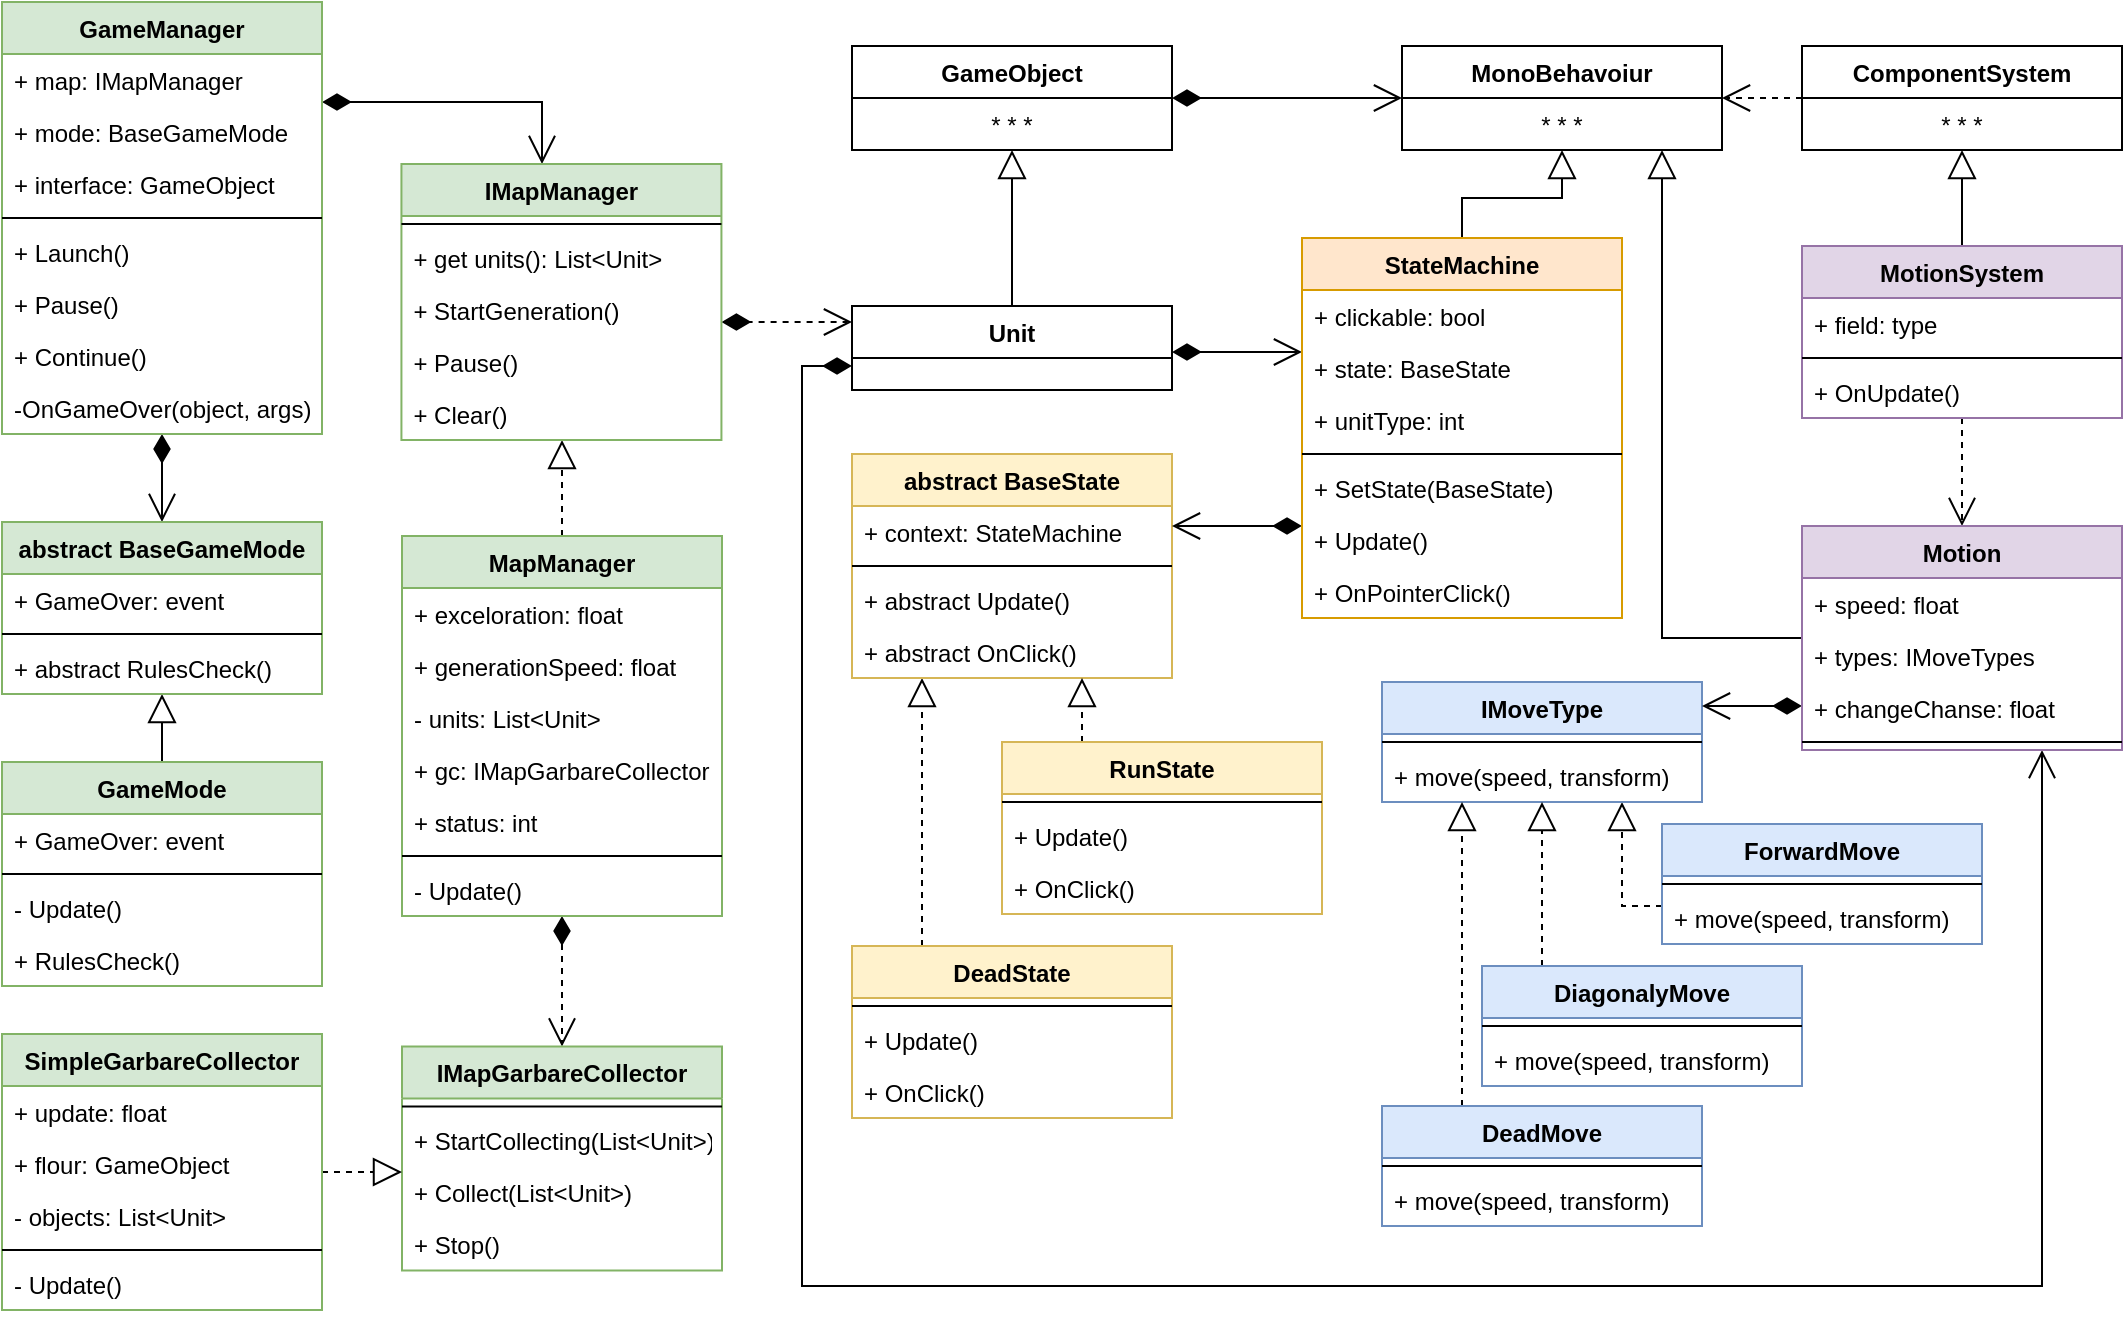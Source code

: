<mxfile version="12.1.0" type="device" pages="1"><diagram id="DolY9-DPotYnlKAfsDFJ" name="Page-1"><mxGraphModel dx="1261" dy="979" grid="1" gridSize="10" guides="1" tooltips="1" connect="1" arrows="1" fold="1" page="1" pageScale="1" pageWidth="1169" pageHeight="827" math="0" shadow="0"><root><mxCell id="0"/><mxCell id="1" parent="0"/><mxCell id="QeSIm-or-H53aIaz9rCC-70" style="edgeStyle=orthogonalEdgeStyle;rounded=0;orthogonalLoop=1;jettySize=auto;html=1;startArrow=diamondThin;startFill=1;endArrow=open;endFill=0;endSize=12;startSize=12;" parent="1" source="QeSIm-or-H53aIaz9rCC-1" target="QeSIm-or-H53aIaz9rCC-17" edge="1"><mxGeometry relative="1" as="geometry"/></mxCell><mxCell id="QeSIm-or-H53aIaz9rCC-1" value="GameObject" style="swimlane;fontStyle=1;align=center;verticalAlign=top;childLayout=stackLayout;horizontal=1;startSize=26;horizontalStack=0;resizeParent=1;resizeParentMax=0;resizeLast=0;collapsible=1;marginBottom=0;" parent="1" vertex="1"><mxGeometry x="465" y="62" width="160" height="52" as="geometry"/></mxCell><mxCell id="QeSIm-or-H53aIaz9rCC-110" value="* * *" style="text;strokeColor=none;fillColor=none;align=center;verticalAlign=top;spacingLeft=4;spacingRight=4;overflow=hidden;rotatable=0;points=[[0,0.5],[1,0.5]];portConstraint=eastwest;" parent="QeSIm-or-H53aIaz9rCC-1" vertex="1"><mxGeometry y="26" width="160" height="26" as="geometry"/></mxCell><mxCell id="3JpxLOFeNCbAGuuWnfAx-81" style="edgeStyle=orthogonalEdgeStyle;rounded=0;orthogonalLoop=1;jettySize=auto;html=1;startArrow=none;startFill=0;startSize=12;endArrow=block;endFill=0;endSize=12;" edge="1" parent="1" source="QeSIm-or-H53aIaz9rCC-5" target="3JpxLOFeNCbAGuuWnfAx-76"><mxGeometry relative="1" as="geometry"/></mxCell><mxCell id="QeSIm-or-H53aIaz9rCC-5" value="GameMode" style="swimlane;fontStyle=1;align=center;verticalAlign=top;childLayout=stackLayout;horizontal=1;startSize=26;horizontalStack=0;resizeParent=1;resizeParentMax=0;resizeLast=0;collapsible=1;marginBottom=0;fillColor=#d5e8d4;strokeColor=#82b366;" parent="1" vertex="1"><mxGeometry x="40" y="420" width="160" height="112" as="geometry"/></mxCell><mxCell id="QeSIm-or-H53aIaz9rCC-6" value="+ GameOver: event" style="text;strokeColor=none;fillColor=none;align=left;verticalAlign=top;spacingLeft=4;spacingRight=4;overflow=hidden;rotatable=0;points=[[0,0.5],[1,0.5]];portConstraint=eastwest;" parent="QeSIm-or-H53aIaz9rCC-5" vertex="1"><mxGeometry y="26" width="160" height="26" as="geometry"/></mxCell><mxCell id="QeSIm-or-H53aIaz9rCC-7" value="" style="line;strokeWidth=1;fillColor=none;align=left;verticalAlign=middle;spacingTop=-1;spacingLeft=3;spacingRight=3;rotatable=0;labelPosition=right;points=[];portConstraint=eastwest;" parent="QeSIm-or-H53aIaz9rCC-5" vertex="1"><mxGeometry y="52" width="160" height="8" as="geometry"/></mxCell><mxCell id="QeSIm-or-H53aIaz9rCC-8" value="- Update()" style="text;strokeColor=none;fillColor=none;align=left;verticalAlign=top;spacingLeft=4;spacingRight=4;overflow=hidden;rotatable=0;points=[[0,0.5],[1,0.5]];portConstraint=eastwest;" parent="QeSIm-or-H53aIaz9rCC-5" vertex="1"><mxGeometry y="60" width="160" height="26" as="geometry"/></mxCell><mxCell id="3JpxLOFeNCbAGuuWnfAx-73" value="+ RulesCheck()" style="text;strokeColor=none;fillColor=none;align=left;verticalAlign=top;spacingLeft=4;spacingRight=4;overflow=hidden;rotatable=0;points=[[0,0.5],[1,0.5]];portConstraint=eastwest;" vertex="1" parent="QeSIm-or-H53aIaz9rCC-5"><mxGeometry y="86" width="160" height="26" as="geometry"/></mxCell><mxCell id="_a5Tzld8yLMZtTdQgm7U-21" style="edgeStyle=orthogonalEdgeStyle;rounded=0;orthogonalLoop=1;jettySize=auto;html=1;dashed=1;startArrow=diamondThin;startFill=1;startSize=12;endArrow=open;endFill=0;endSize=12;" parent="1" source="3JpxLOFeNCbAGuuWnfAx-43" target="QeSIm-or-H53aIaz9rCC-25" edge="1"><mxGeometry relative="1" as="geometry"><Array as="points"><mxPoint x="410" y="200"/><mxPoint x="410" y="200"/></Array></mxGeometry></mxCell><mxCell id="3JpxLOFeNCbAGuuWnfAx-56" style="edgeStyle=orthogonalEdgeStyle;rounded=0;orthogonalLoop=1;jettySize=auto;html=1;dashed=1;startArrow=none;startFill=0;startSize=12;endArrow=block;endFill=0;endSize=12;" edge="1" parent="1" source="QeSIm-or-H53aIaz9rCC-9" target="3JpxLOFeNCbAGuuWnfAx-43"><mxGeometry relative="1" as="geometry"><Array as="points"><mxPoint x="310" y="190"/></Array></mxGeometry></mxCell><mxCell id="3JpxLOFeNCbAGuuWnfAx-93" style="edgeStyle=orthogonalEdgeStyle;rounded=0;orthogonalLoop=1;jettySize=auto;html=1;dashed=1;startArrow=diamondThin;startFill=1;startSize=12;endArrow=open;endFill=0;endSize=12;" edge="1" parent="1" source="QeSIm-or-H53aIaz9rCC-9" target="3JpxLOFeNCbAGuuWnfAx-57"><mxGeometry relative="1" as="geometry"><Array as="points"/></mxGeometry></mxCell><mxCell id="QeSIm-or-H53aIaz9rCC-9" value="MapManager" style="swimlane;fontStyle=1;align=center;verticalAlign=top;childLayout=stackLayout;horizontal=1;startSize=26;horizontalStack=0;resizeParent=1;resizeParentMax=0;resizeLast=0;collapsible=1;marginBottom=0;fillColor=#d5e8d4;strokeColor=#82b366;" parent="1" vertex="1"><mxGeometry x="240" y="307" width="160" height="190" as="geometry"/></mxCell><mxCell id="QeSIm-or-H53aIaz9rCC-10" value="+ exceloration: float" style="text;strokeColor=none;fillColor=none;align=left;verticalAlign=top;spacingLeft=4;spacingRight=4;overflow=hidden;rotatable=0;points=[[0,0.5],[1,0.5]];portConstraint=eastwest;" parent="QeSIm-or-H53aIaz9rCC-9" vertex="1"><mxGeometry y="26" width="160" height="26" as="geometry"/></mxCell><mxCell id="3JpxLOFeNCbAGuuWnfAx-36" value="+ generationSpeed: float" style="text;strokeColor=none;fillColor=none;align=left;verticalAlign=top;spacingLeft=4;spacingRight=4;overflow=hidden;rotatable=0;points=[[0,0.5],[1,0.5]];portConstraint=eastwest;" vertex="1" parent="QeSIm-or-H53aIaz9rCC-9"><mxGeometry y="52" width="160" height="26" as="geometry"/></mxCell><mxCell id="3JpxLOFeNCbAGuuWnfAx-35" value="- units: List&lt;Unit&gt;" style="text;strokeColor=none;fillColor=none;align=left;verticalAlign=top;spacingLeft=4;spacingRight=4;overflow=hidden;rotatable=0;points=[[0,0.5],[1,0.5]];portConstraint=eastwest;" vertex="1" parent="QeSIm-or-H53aIaz9rCC-9"><mxGeometry y="78" width="160" height="26" as="geometry"/></mxCell><mxCell id="3JpxLOFeNCbAGuuWnfAx-82" value="+ gc: IMapGarbareCollector" style="text;strokeColor=none;fillColor=none;align=left;verticalAlign=top;spacingLeft=4;spacingRight=4;overflow=hidden;rotatable=0;points=[[0,0.5],[1,0.5]];portConstraint=eastwest;fontStyle=0" vertex="1" parent="QeSIm-or-H53aIaz9rCC-9"><mxGeometry y="104" width="160" height="26" as="geometry"/></mxCell><mxCell id="3JpxLOFeNCbAGuuWnfAx-41" value="+ status: int" style="text;strokeColor=none;fillColor=none;align=left;verticalAlign=top;spacingLeft=4;spacingRight=4;overflow=hidden;rotatable=0;points=[[0,0.5],[1,0.5]];portConstraint=eastwest;" vertex="1" parent="QeSIm-or-H53aIaz9rCC-9"><mxGeometry y="130" width="160" height="26" as="geometry"/></mxCell><mxCell id="QeSIm-or-H53aIaz9rCC-11" value="" style="line;strokeWidth=1;fillColor=none;align=left;verticalAlign=middle;spacingTop=-1;spacingLeft=3;spacingRight=3;rotatable=0;labelPosition=right;points=[];portConstraint=eastwest;" parent="QeSIm-or-H53aIaz9rCC-9" vertex="1"><mxGeometry y="156" width="160" height="8" as="geometry"/></mxCell><mxCell id="QeSIm-or-H53aIaz9rCC-12" value="- Update()" style="text;strokeColor=none;fillColor=none;align=left;verticalAlign=top;spacingLeft=4;spacingRight=4;overflow=hidden;rotatable=0;points=[[0,0.5],[1,0.5]];portConstraint=eastwest;" parent="QeSIm-or-H53aIaz9rCC-9" vertex="1"><mxGeometry y="164" width="160" height="26" as="geometry"/></mxCell><mxCell id="QeSIm-or-H53aIaz9rCC-107" style="edgeStyle=orthogonalEdgeStyle;rounded=0;orthogonalLoop=1;jettySize=auto;html=1;startArrow=diamondThin;startFill=1;startSize=12;endArrow=open;endFill=0;endSize=12;" parent="1" source="QeSIm-or-H53aIaz9rCC-13" target="3JpxLOFeNCbAGuuWnfAx-43" edge="1"><mxGeometry relative="1" as="geometry"><Array as="points"><mxPoint x="310" y="90"/></Array></mxGeometry></mxCell><mxCell id="QeSIm-or-H53aIaz9rCC-108" style="edgeStyle=orthogonalEdgeStyle;rounded=0;orthogonalLoop=1;jettySize=auto;html=1;startArrow=diamondThin;startFill=1;startSize=12;endArrow=open;endFill=0;endSize=12;" parent="1" source="QeSIm-or-H53aIaz9rCC-13" target="3JpxLOFeNCbAGuuWnfAx-76" edge="1"><mxGeometry relative="1" as="geometry"><Array as="points"><mxPoint x="80" y="170"/><mxPoint x="80" y="170"/></Array><mxPoint x="-330" y="80" as="sourcePoint"/></mxGeometry></mxCell><mxCell id="QeSIm-or-H53aIaz9rCC-13" value="GameManager" style="swimlane;fontStyle=1;align=center;verticalAlign=top;childLayout=stackLayout;horizontal=1;startSize=26;horizontalStack=0;resizeParent=1;resizeParentMax=0;resizeLast=0;collapsible=1;marginBottom=0;fillColor=#d5e8d4;strokeColor=#82b366;" parent="1" vertex="1"><mxGeometry x="40" y="40" width="160" height="216" as="geometry"/></mxCell><mxCell id="QeSIm-or-H53aIaz9rCC-14" value="+ map: IMapManager" style="text;strokeColor=none;fillColor=none;align=left;verticalAlign=top;spacingLeft=4;spacingRight=4;overflow=hidden;rotatable=0;points=[[0,0.5],[1,0.5]];portConstraint=eastwest;" parent="QeSIm-or-H53aIaz9rCC-13" vertex="1"><mxGeometry y="26" width="160" height="26" as="geometry"/></mxCell><mxCell id="3JpxLOFeNCbAGuuWnfAx-94" value="+ mode: BaseGameMode" style="text;strokeColor=none;fillColor=none;align=left;verticalAlign=top;spacingLeft=4;spacingRight=4;overflow=hidden;rotatable=0;points=[[0,0.5],[1,0.5]];portConstraint=eastwest;fontStyle=0" vertex="1" parent="QeSIm-or-H53aIaz9rCC-13"><mxGeometry y="52" width="160" height="26" as="geometry"/></mxCell><mxCell id="3JpxLOFeNCbAGuuWnfAx-114" value="+ interface: GameObject" style="text;strokeColor=none;fillColor=none;align=left;verticalAlign=top;spacingLeft=4;spacingRight=4;overflow=hidden;rotatable=0;points=[[0,0.5],[1,0.5]];portConstraint=eastwest;fontStyle=0" vertex="1" parent="QeSIm-or-H53aIaz9rCC-13"><mxGeometry y="78" width="160" height="26" as="geometry"/></mxCell><mxCell id="QeSIm-or-H53aIaz9rCC-15" value="" style="line;strokeWidth=1;fillColor=none;align=left;verticalAlign=middle;spacingTop=-1;spacingLeft=3;spacingRight=3;rotatable=0;labelPosition=right;points=[];portConstraint=eastwest;" parent="QeSIm-or-H53aIaz9rCC-13" vertex="1"><mxGeometry y="104" width="160" height="8" as="geometry"/></mxCell><mxCell id="QeSIm-or-H53aIaz9rCC-16" value="+ Launch()" style="text;strokeColor=none;fillColor=none;align=left;verticalAlign=top;spacingLeft=4;spacingRight=4;overflow=hidden;rotatable=0;points=[[0,0.5],[1,0.5]];portConstraint=eastwest;" parent="QeSIm-or-H53aIaz9rCC-13" vertex="1"><mxGeometry y="112" width="160" height="26" as="geometry"/></mxCell><mxCell id="3JpxLOFeNCbAGuuWnfAx-98" value="+ Pause()" style="text;strokeColor=none;fillColor=none;align=left;verticalAlign=top;spacingLeft=4;spacingRight=4;overflow=hidden;rotatable=0;points=[[0,0.5],[1,0.5]];portConstraint=eastwest;" vertex="1" parent="QeSIm-or-H53aIaz9rCC-13"><mxGeometry y="138" width="160" height="26" as="geometry"/></mxCell><mxCell id="3JpxLOFeNCbAGuuWnfAx-115" value="+ Continue()" style="text;strokeColor=none;fillColor=none;align=left;verticalAlign=top;spacingLeft=4;spacingRight=4;overflow=hidden;rotatable=0;points=[[0,0.5],[1,0.5]];portConstraint=eastwest;" vertex="1" parent="QeSIm-or-H53aIaz9rCC-13"><mxGeometry y="164" width="160" height="26" as="geometry"/></mxCell><mxCell id="3JpxLOFeNCbAGuuWnfAx-99" value="-OnGameOver(object, args)" style="text;strokeColor=none;fillColor=none;align=left;verticalAlign=top;spacingLeft=4;spacingRight=4;overflow=hidden;rotatable=0;points=[[0,0.5],[1,0.5]];portConstraint=eastwest;" vertex="1" parent="QeSIm-or-H53aIaz9rCC-13"><mxGeometry y="190" width="160" height="26" as="geometry"/></mxCell><mxCell id="QeSIm-or-H53aIaz9rCC-17" value="MonoBehavoiur" style="swimlane;fontStyle=1;align=center;verticalAlign=top;childLayout=stackLayout;horizontal=1;startSize=26;horizontalStack=0;resizeParent=1;resizeParentMax=0;resizeLast=0;collapsible=1;marginBottom=0;" parent="1" vertex="1"><mxGeometry x="740" y="62" width="160" height="52" as="geometry"/></mxCell><mxCell id="QeSIm-or-H53aIaz9rCC-111" value="* * *" style="text;strokeColor=none;fillColor=none;align=center;verticalAlign=top;spacingLeft=4;spacingRight=4;overflow=hidden;rotatable=0;points=[[0,0.5],[1,0.5]];portConstraint=eastwest;" parent="QeSIm-or-H53aIaz9rCC-17" vertex="1"><mxGeometry y="26" width="160" height="26" as="geometry"/></mxCell><mxCell id="QeSIm-or-H53aIaz9rCC-102" style="edgeStyle=orthogonalEdgeStyle;rounded=0;orthogonalLoop=1;jettySize=auto;html=1;startArrow=none;startFill=0;startSize=12;endArrow=open;endFill=0;endSize=12;dashed=1;" parent="1" source="QeSIm-or-H53aIaz9rCC-22" target="QeSIm-or-H53aIaz9rCC-17" edge="1"><mxGeometry relative="1" as="geometry"><Array as="points"><mxPoint x="920" y="88"/><mxPoint x="920" y="88"/></Array></mxGeometry></mxCell><mxCell id="QeSIm-or-H53aIaz9rCC-22" value="ComponentSystem" style="swimlane;fontStyle=1;align=center;verticalAlign=top;childLayout=stackLayout;horizontal=1;startSize=26;horizontalStack=0;resizeParent=1;resizeParentMax=0;resizeLast=0;collapsible=1;marginBottom=0;" parent="1" vertex="1"><mxGeometry x="940" y="62" width="160" height="52" as="geometry"/></mxCell><mxCell id="QeSIm-or-H53aIaz9rCC-112" value="* * *" style="text;strokeColor=none;fillColor=none;align=center;verticalAlign=top;spacingLeft=4;spacingRight=4;overflow=hidden;rotatable=0;points=[[0,0.5],[1,0.5]];portConstraint=eastwest;" parent="QeSIm-or-H53aIaz9rCC-22" vertex="1"><mxGeometry y="26" width="160" height="26" as="geometry"/></mxCell><mxCell id="QeSIm-or-H53aIaz9rCC-76" style="edgeStyle=orthogonalEdgeStyle;rounded=0;orthogonalLoop=1;jettySize=auto;html=1;startArrow=none;startFill=0;startSize=12;endArrow=open;endFill=0;endSize=12;dashed=1;" parent="1" source="QeSIm-or-H53aIaz9rCC-50" target="QeSIm-or-H53aIaz9rCC-38" edge="1"><mxGeometry relative="1" as="geometry"><Array as="points"><mxPoint x="1085" y="332"/><mxPoint x="1085" y="332"/></Array></mxGeometry></mxCell><mxCell id="QeSIm-or-H53aIaz9rCC-99" style="edgeStyle=orthogonalEdgeStyle;rounded=0;orthogonalLoop=1;jettySize=auto;html=1;startArrow=none;startFill=0;startSize=12;endArrow=block;endFill=0;endSize=12;" parent="1" source="QeSIm-or-H53aIaz9rCC-25" target="QeSIm-or-H53aIaz9rCC-1" edge="1"><mxGeometry relative="1" as="geometry"><mxPoint x="545" y="157" as="sourcePoint"/></mxGeometry></mxCell><mxCell id="QeSIm-or-H53aIaz9rCC-100" style="edgeStyle=orthogonalEdgeStyle;rounded=0;orthogonalLoop=1;jettySize=auto;html=1;startArrow=none;startFill=0;startSize=12;endArrow=block;endFill=0;endSize=12;" parent="1" source="QeSIm-or-H53aIaz9rCC-42" target="QeSIm-or-H53aIaz9rCC-17" edge="1"><mxGeometry relative="1" as="geometry"><mxPoint x="820" y="156" as="sourcePoint"/></mxGeometry></mxCell><mxCell id="QeSIm-or-H53aIaz9rCC-101" style="edgeStyle=orthogonalEdgeStyle;rounded=0;orthogonalLoop=1;jettySize=auto;html=1;startArrow=none;startFill=0;startSize=12;endArrow=block;endFill=0;endSize=12;" parent="1" source="QeSIm-or-H53aIaz9rCC-50" target="QeSIm-or-H53aIaz9rCC-22" edge="1"><mxGeometry relative="1" as="geometry"><mxPoint x="1085" y="156" as="sourcePoint"/></mxGeometry></mxCell><mxCell id="QeSIm-or-H53aIaz9rCC-105" style="edgeStyle=orthogonalEdgeStyle;rounded=0;orthogonalLoop=1;jettySize=auto;html=1;startArrow=diamondThin;startFill=1;startSize=12;endArrow=open;endFill=0;endSize=12;" parent="1" source="QeSIm-or-H53aIaz9rCC-25" target="QeSIm-or-H53aIaz9rCC-42" edge="1"><mxGeometry relative="1" as="geometry"><Array as="points"><mxPoint x="650" y="215"/><mxPoint x="650" y="215"/></Array></mxGeometry></mxCell><mxCell id="QeSIm-or-H53aIaz9rCC-106" style="edgeStyle=orthogonalEdgeStyle;rounded=0;orthogonalLoop=1;jettySize=auto;html=1;startArrow=diamondThin;startFill=1;startSize=12;endArrow=open;endFill=0;endSize=12;" parent="1" source="QeSIm-or-H53aIaz9rCC-25" target="QeSIm-or-H53aIaz9rCC-38" edge="1"><mxGeometry relative="1" as="geometry"><Array as="points"><mxPoint x="440" y="222"/><mxPoint x="440" y="682"/><mxPoint x="1060" y="682"/></Array></mxGeometry></mxCell><mxCell id="_a5Tzld8yLMZtTdQgm7U-15" style="edgeStyle=orthogonalEdgeStyle;rounded=0;orthogonalLoop=1;jettySize=auto;html=1;endArrow=block;endFill=0;dashed=1;endSize=12;startSize=12;" parent="1" source="_a5Tzld8yLMZtTdQgm7U-3" target="_a5Tzld8yLMZtTdQgm7U-7" edge="1"><mxGeometry relative="1" as="geometry"><mxPoint x="620" y="582" as="targetPoint"/><Array as="points"><mxPoint x="850" y="492"/></Array></mxGeometry></mxCell><mxCell id="_a5Tzld8yLMZtTdQgm7U-3" value="ForwardMove" style="swimlane;fontStyle=1;align=center;verticalAlign=top;childLayout=stackLayout;horizontal=1;startSize=26;horizontalStack=0;resizeParent=1;resizeParentMax=0;resizeLast=0;collapsible=1;marginBottom=0;fillColor=#dae8fc;strokeColor=#6c8ebf;" parent="1" vertex="1"><mxGeometry x="870" y="451" width="160" height="60" as="geometry"/></mxCell><mxCell id="_a5Tzld8yLMZtTdQgm7U-4" value="" style="line;strokeWidth=1;fillColor=none;align=left;verticalAlign=middle;spacingTop=-1;spacingLeft=3;spacingRight=3;rotatable=0;labelPosition=right;points=[];portConstraint=eastwest;" parent="_a5Tzld8yLMZtTdQgm7U-3" vertex="1"><mxGeometry y="26" width="160" height="8" as="geometry"/></mxCell><mxCell id="_a5Tzld8yLMZtTdQgm7U-5" value="+ move(speed, transform)" style="text;strokeColor=none;fillColor=none;align=left;verticalAlign=top;spacingLeft=4;spacingRight=4;overflow=hidden;rotatable=0;points=[[0,0.5],[1,0.5]];portConstraint=eastwest;" parent="_a5Tzld8yLMZtTdQgm7U-3" vertex="1"><mxGeometry y="34" width="160" height="26" as="geometry"/></mxCell><mxCell id="_a5Tzld8yLMZtTdQgm7U-7" value="IMoveType" style="swimlane;fontStyle=1;align=center;verticalAlign=top;childLayout=stackLayout;horizontal=1;startSize=26;horizontalStack=0;resizeParent=1;resizeParentMax=0;resizeLast=0;collapsible=1;marginBottom=0;fillColor=#dae8fc;strokeColor=#6c8ebf;" parent="1" vertex="1"><mxGeometry x="730" y="380" width="160" height="60" as="geometry"/></mxCell><mxCell id="_a5Tzld8yLMZtTdQgm7U-8" value="" style="line;strokeWidth=1;fillColor=none;align=left;verticalAlign=middle;spacingTop=-1;spacingLeft=3;spacingRight=3;rotatable=0;labelPosition=right;points=[];portConstraint=eastwest;" parent="_a5Tzld8yLMZtTdQgm7U-7" vertex="1"><mxGeometry y="26" width="160" height="8" as="geometry"/></mxCell><mxCell id="_a5Tzld8yLMZtTdQgm7U-10" value="+ move(speed, transform)" style="text;strokeColor=none;fillColor=none;align=left;verticalAlign=top;spacingLeft=4;spacingRight=4;overflow=hidden;rotatable=0;points=[[0,0.5],[1,0.5]];portConstraint=eastwest;" parent="_a5Tzld8yLMZtTdQgm7U-7" vertex="1"><mxGeometry y="34" width="160" height="26" as="geometry"/></mxCell><mxCell id="_a5Tzld8yLMZtTdQgm7U-16" style="edgeStyle=orthogonalEdgeStyle;rounded=0;orthogonalLoop=1;jettySize=auto;html=1;endArrow=block;endFill=0;dashed=1;endSize=12;startSize=12;" parent="1" source="_a5Tzld8yLMZtTdQgm7U-11" target="_a5Tzld8yLMZtTdQgm7U-7" edge="1"><mxGeometry relative="1" as="geometry"><mxPoint x="990" y="592" as="targetPoint"/><Array as="points"><mxPoint x="810" y="512"/><mxPoint x="810" y="512"/></Array></mxGeometry></mxCell><mxCell id="_a5Tzld8yLMZtTdQgm7U-11" value="DiagonalyMove" style="swimlane;fontStyle=1;align=center;verticalAlign=top;childLayout=stackLayout;horizontal=1;startSize=26;horizontalStack=0;resizeParent=1;resizeParentMax=0;resizeLast=0;collapsible=1;marginBottom=0;fillColor=#dae8fc;strokeColor=#6c8ebf;" parent="1" vertex="1"><mxGeometry x="780" y="522" width="160" height="60" as="geometry"/></mxCell><mxCell id="_a5Tzld8yLMZtTdQgm7U-12" value="" style="line;strokeWidth=1;fillColor=none;align=left;verticalAlign=middle;spacingTop=-1;spacingLeft=3;spacingRight=3;rotatable=0;labelPosition=right;points=[];portConstraint=eastwest;" parent="_a5Tzld8yLMZtTdQgm7U-11" vertex="1"><mxGeometry y="26" width="160" height="8" as="geometry"/></mxCell><mxCell id="_a5Tzld8yLMZtTdQgm7U-14" value="+ move(speed, transform)" style="text;strokeColor=none;fillColor=none;align=left;verticalAlign=top;spacingLeft=4;spacingRight=4;overflow=hidden;rotatable=0;points=[[0,0.5],[1,0.5]];portConstraint=eastwest;" parent="_a5Tzld8yLMZtTdQgm7U-11" vertex="1"><mxGeometry y="34" width="160" height="26" as="geometry"/></mxCell><mxCell id="_a5Tzld8yLMZtTdQgm7U-17" style="edgeStyle=orthogonalEdgeStyle;rounded=0;orthogonalLoop=1;jettySize=auto;html=1;startSize=12;endArrow=open;endFill=0;endSize=12;startArrow=diamondThin;startFill=1;" parent="1" source="QeSIm-or-H53aIaz9rCC-38" target="_a5Tzld8yLMZtTdQgm7U-7" edge="1"><mxGeometry relative="1" as="geometry"><Array as="points"><mxPoint x="930" y="392"/><mxPoint x="930" y="392"/></Array></mxGeometry></mxCell><mxCell id="3JpxLOFeNCbAGuuWnfAx-10" style="edgeStyle=orthogonalEdgeStyle;rounded=0;orthogonalLoop=1;jettySize=auto;html=1;endArrow=block;endFill=0;endSize=12;startSize=12;dashed=1;" edge="1" parent="1" source="3JpxLOFeNCbAGuuWnfAx-1" target="3JpxLOFeNCbAGuuWnfAx-4"><mxGeometry relative="1" as="geometry"><Array as="points"><mxPoint x="500" y="402"/><mxPoint x="500" y="402"/></Array></mxGeometry></mxCell><mxCell id="3JpxLOFeNCbAGuuWnfAx-1" value="DeadState" style="swimlane;fontStyle=1;align=center;verticalAlign=top;childLayout=stackLayout;horizontal=1;startSize=26;horizontalStack=0;resizeParent=1;resizeParentMax=0;resizeLast=0;collapsible=1;marginBottom=0;fillColor=#fff2cc;strokeColor=#d6b656;" vertex="1" parent="1"><mxGeometry x="465" y="512" width="160" height="86" as="geometry"/></mxCell><mxCell id="3JpxLOFeNCbAGuuWnfAx-2" value="" style="line;strokeWidth=1;fillColor=none;align=left;verticalAlign=middle;spacingTop=-1;spacingLeft=3;spacingRight=3;rotatable=0;labelPosition=right;points=[];portConstraint=eastwest;" vertex="1" parent="3JpxLOFeNCbAGuuWnfAx-1"><mxGeometry y="26" width="160" height="8" as="geometry"/></mxCell><mxCell id="3JpxLOFeNCbAGuuWnfAx-33" value="+ Update()" style="text;strokeColor=none;fillColor=none;align=left;verticalAlign=top;spacingLeft=4;spacingRight=4;overflow=hidden;rotatable=0;points=[[0,0.5],[1,0.5]];portConstraint=eastwest;" vertex="1" parent="3JpxLOFeNCbAGuuWnfAx-1"><mxGeometry y="34" width="160" height="26" as="geometry"/></mxCell><mxCell id="3JpxLOFeNCbAGuuWnfAx-34" value="+ OnClick()" style="text;strokeColor=none;fillColor=none;align=left;verticalAlign=top;spacingLeft=4;spacingRight=4;overflow=hidden;rotatable=0;points=[[0,0.5],[1,0.5]];portConstraint=eastwest;" vertex="1" parent="3JpxLOFeNCbAGuuWnfAx-1"><mxGeometry y="60" width="160" height="26" as="geometry"/></mxCell><mxCell id="3JpxLOFeNCbAGuuWnfAx-4" value="abstract BaseState" style="swimlane;fontStyle=1;align=center;verticalAlign=top;childLayout=stackLayout;horizontal=1;startSize=26;horizontalStack=0;resizeParent=1;resizeParentMax=0;resizeLast=0;collapsible=1;marginBottom=0;fillColor=#fff2cc;strokeColor=#d6b656;" vertex="1" parent="1"><mxGeometry x="465" y="266" width="160" height="112" as="geometry"/></mxCell><mxCell id="3JpxLOFeNCbAGuuWnfAx-15" value="+ context: StateMachine" style="text;strokeColor=none;fillColor=none;align=left;verticalAlign=top;spacingLeft=4;spacingRight=4;overflow=hidden;rotatable=0;points=[[0,0.5],[1,0.5]];portConstraint=eastwest;" vertex="1" parent="3JpxLOFeNCbAGuuWnfAx-4"><mxGeometry y="26" width="160" height="26" as="geometry"/></mxCell><mxCell id="3JpxLOFeNCbAGuuWnfAx-5" value="" style="line;strokeWidth=1;fillColor=none;align=left;verticalAlign=middle;spacingTop=-1;spacingLeft=3;spacingRight=3;rotatable=0;labelPosition=right;points=[];portConstraint=eastwest;" vertex="1" parent="3JpxLOFeNCbAGuuWnfAx-4"><mxGeometry y="52" width="160" height="8" as="geometry"/></mxCell><mxCell id="3JpxLOFeNCbAGuuWnfAx-13" value="+ abstract Update()" style="text;strokeColor=none;fillColor=none;align=left;verticalAlign=top;spacingLeft=4;spacingRight=4;overflow=hidden;rotatable=0;points=[[0,0.5],[1,0.5]];portConstraint=eastwest;" vertex="1" parent="3JpxLOFeNCbAGuuWnfAx-4"><mxGeometry y="60" width="160" height="26" as="geometry"/></mxCell><mxCell id="3JpxLOFeNCbAGuuWnfAx-6" value="+ abstract OnClick()" style="text;strokeColor=none;fillColor=none;align=left;verticalAlign=top;spacingLeft=4;spacingRight=4;overflow=hidden;rotatable=0;points=[[0,0.5],[1,0.5]];portConstraint=eastwest;" vertex="1" parent="3JpxLOFeNCbAGuuWnfAx-4"><mxGeometry y="86" width="160" height="26" as="geometry"/></mxCell><mxCell id="3JpxLOFeNCbAGuuWnfAx-11" style="edgeStyle=orthogonalEdgeStyle;rounded=0;orthogonalLoop=1;jettySize=auto;html=1;dashed=1;startSize=12;endArrow=block;endFill=0;endSize=12;" edge="1" parent="1" source="3JpxLOFeNCbAGuuWnfAx-7" target="3JpxLOFeNCbAGuuWnfAx-4"><mxGeometry relative="1" as="geometry"><Array as="points"><mxPoint x="580" y="402"/><mxPoint x="580" y="402"/></Array></mxGeometry></mxCell><mxCell id="3JpxLOFeNCbAGuuWnfAx-7" value="RunState" style="swimlane;fontStyle=1;align=center;verticalAlign=top;childLayout=stackLayout;horizontal=1;startSize=26;horizontalStack=0;resizeParent=1;resizeParentMax=0;resizeLast=0;collapsible=1;marginBottom=0;fillColor=#fff2cc;strokeColor=#d6b656;" vertex="1" parent="1"><mxGeometry x="540" y="410" width="160" height="86" as="geometry"/></mxCell><mxCell id="3JpxLOFeNCbAGuuWnfAx-8" value="" style="line;strokeWidth=1;fillColor=none;align=left;verticalAlign=middle;spacingTop=-1;spacingLeft=3;spacingRight=3;rotatable=0;labelPosition=right;points=[];portConstraint=eastwest;" vertex="1" parent="3JpxLOFeNCbAGuuWnfAx-7"><mxGeometry y="26" width="160" height="8" as="geometry"/></mxCell><mxCell id="3JpxLOFeNCbAGuuWnfAx-31" value="+ Update()" style="text;strokeColor=none;fillColor=none;align=left;verticalAlign=top;spacingLeft=4;spacingRight=4;overflow=hidden;rotatable=0;points=[[0,0.5],[1,0.5]];portConstraint=eastwest;" vertex="1" parent="3JpxLOFeNCbAGuuWnfAx-7"><mxGeometry y="34" width="160" height="26" as="geometry"/></mxCell><mxCell id="3JpxLOFeNCbAGuuWnfAx-32" value="+ OnClick()" style="text;strokeColor=none;fillColor=none;align=left;verticalAlign=top;spacingLeft=4;spacingRight=4;overflow=hidden;rotatable=0;points=[[0,0.5],[1,0.5]];portConstraint=eastwest;" vertex="1" parent="3JpxLOFeNCbAGuuWnfAx-7"><mxGeometry y="60" width="160" height="26" as="geometry"/></mxCell><mxCell id="3JpxLOFeNCbAGuuWnfAx-12" style="edgeStyle=orthogonalEdgeStyle;rounded=0;orthogonalLoop=1;jettySize=auto;html=1;startSize=12;endArrow=open;endFill=0;endSize=12;startArrow=diamondThin;startFill=1;" edge="1" parent="1" source="QeSIm-or-H53aIaz9rCC-42" target="3JpxLOFeNCbAGuuWnfAx-4"><mxGeometry relative="1" as="geometry"><Array as="points"><mxPoint x="630" y="302"/><mxPoint x="630" y="302"/></Array></mxGeometry></mxCell><mxCell id="QeSIm-or-H53aIaz9rCC-50" value="MotionSystem" style="swimlane;fontStyle=1;align=center;verticalAlign=top;childLayout=stackLayout;horizontal=1;startSize=26;horizontalStack=0;resizeParent=1;resizeParentMax=0;resizeLast=0;collapsible=1;marginBottom=0;fillColor=#e1d5e7;strokeColor=#9673a6;" parent="1" vertex="1"><mxGeometry x="940" y="162" width="160" height="86" as="geometry"/></mxCell><mxCell id="QeSIm-or-H53aIaz9rCC-51" value="+ field: type" style="text;strokeColor=none;fillColor=none;align=left;verticalAlign=top;spacingLeft=4;spacingRight=4;overflow=hidden;rotatable=0;points=[[0,0.5],[1,0.5]];portConstraint=eastwest;" parent="QeSIm-or-H53aIaz9rCC-50" vertex="1"><mxGeometry y="26" width="160" height="26" as="geometry"/></mxCell><mxCell id="QeSIm-or-H53aIaz9rCC-52" value="" style="line;strokeWidth=1;fillColor=none;align=left;verticalAlign=middle;spacingTop=-1;spacingLeft=3;spacingRight=3;rotatable=0;labelPosition=right;points=[];portConstraint=eastwest;" parent="QeSIm-or-H53aIaz9rCC-50" vertex="1"><mxGeometry y="52" width="160" height="8" as="geometry"/></mxCell><mxCell id="QeSIm-or-H53aIaz9rCC-53" value="+ OnUpdate()" style="text;strokeColor=none;fillColor=none;align=left;verticalAlign=top;spacingLeft=4;spacingRight=4;overflow=hidden;rotatable=0;points=[[0,0.5],[1,0.5]];portConstraint=eastwest;" parent="QeSIm-or-H53aIaz9rCC-50" vertex="1"><mxGeometry y="60" width="160" height="26" as="geometry"/></mxCell><mxCell id="QeSIm-or-H53aIaz9rCC-25" value="Unit" style="swimlane;fontStyle=1;align=center;verticalAlign=top;childLayout=stackLayout;horizontal=1;startSize=26;horizontalStack=0;resizeParent=1;resizeParentMax=0;resizeLast=0;collapsible=1;marginBottom=0;" parent="1" vertex="1"><mxGeometry x="465" y="192" width="160" height="42" as="geometry"/></mxCell><mxCell id="QeSIm-or-H53aIaz9rCC-42" value="StateMachine" style="swimlane;fontStyle=1;align=center;verticalAlign=top;childLayout=stackLayout;horizontal=1;startSize=26;horizontalStack=0;resizeParent=1;resizeParentMax=0;resizeLast=0;collapsible=1;marginBottom=0;fillColor=#ffe6cc;strokeColor=#d79b00;" parent="1" vertex="1"><mxGeometry x="690" y="158" width="160" height="190" as="geometry"/></mxCell><mxCell id="3JpxLOFeNCbAGuuWnfAx-19" value="+ clickable: bool" style="text;strokeColor=none;fillColor=none;align=left;verticalAlign=top;spacingLeft=4;spacingRight=4;overflow=hidden;rotatable=0;points=[[0,0.5],[1,0.5]];portConstraint=eastwest;" vertex="1" parent="QeSIm-or-H53aIaz9rCC-42"><mxGeometry y="26" width="160" height="26" as="geometry"/></mxCell><mxCell id="QeSIm-or-H53aIaz9rCC-43" value="+ state: BaseState" style="text;strokeColor=none;fillColor=none;align=left;verticalAlign=top;spacingLeft=4;spacingRight=4;overflow=hidden;rotatable=0;points=[[0,0.5],[1,0.5]];portConstraint=eastwest;" parent="QeSIm-or-H53aIaz9rCC-42" vertex="1"><mxGeometry y="52" width="160" height="26" as="geometry"/></mxCell><mxCell id="3JpxLOFeNCbAGuuWnfAx-18" value="+ unitType: int" style="text;strokeColor=none;fillColor=none;align=left;verticalAlign=top;spacingLeft=4;spacingRight=4;overflow=hidden;rotatable=0;points=[[0,0.5],[1,0.5]];portConstraint=eastwest;" vertex="1" parent="QeSIm-or-H53aIaz9rCC-42"><mxGeometry y="78" width="160" height="26" as="geometry"/></mxCell><mxCell id="QeSIm-or-H53aIaz9rCC-44" value="" style="line;strokeWidth=1;fillColor=none;align=left;verticalAlign=middle;spacingTop=-1;spacingLeft=3;spacingRight=3;rotatable=0;labelPosition=right;points=[];portConstraint=eastwest;" parent="QeSIm-or-H53aIaz9rCC-42" vertex="1"><mxGeometry y="104" width="160" height="8" as="geometry"/></mxCell><mxCell id="3JpxLOFeNCbAGuuWnfAx-113" value="+ SetState(BaseState)" style="text;strokeColor=none;fillColor=none;align=left;verticalAlign=top;spacingLeft=4;spacingRight=4;overflow=hidden;rotatable=0;points=[[0,0.5],[1,0.5]];portConstraint=eastwest;" vertex="1" parent="QeSIm-or-H53aIaz9rCC-42"><mxGeometry y="112" width="160" height="26" as="geometry"/></mxCell><mxCell id="3JpxLOFeNCbAGuuWnfAx-16" value="+ Update()" style="text;strokeColor=none;fillColor=none;align=left;verticalAlign=top;spacingLeft=4;spacingRight=4;overflow=hidden;rotatable=0;points=[[0,0.5],[1,0.5]];portConstraint=eastwest;" vertex="1" parent="QeSIm-or-H53aIaz9rCC-42"><mxGeometry y="138" width="160" height="26" as="geometry"/></mxCell><mxCell id="3JpxLOFeNCbAGuuWnfAx-17" value="+ OnPointerClick()" style="text;strokeColor=none;fillColor=none;align=left;verticalAlign=top;spacingLeft=4;spacingRight=4;overflow=hidden;rotatable=0;points=[[0,0.5],[1,0.5]];portConstraint=eastwest;" vertex="1" parent="QeSIm-or-H53aIaz9rCC-42"><mxGeometry y="164" width="160" height="26" as="geometry"/></mxCell><mxCell id="3JpxLOFeNCbAGuuWnfAx-20" style="edgeStyle=orthogonalEdgeStyle;rounded=0;orthogonalLoop=1;jettySize=auto;html=1;startArrow=none;startFill=0;startSize=12;endArrow=block;endFill=0;endSize=12;" edge="1" parent="1" source="QeSIm-or-H53aIaz9rCC-38" target="QeSIm-or-H53aIaz9rCC-17"><mxGeometry relative="1" as="geometry"><Array as="points"><mxPoint x="870" y="358"/></Array></mxGeometry></mxCell><mxCell id="QeSIm-or-H53aIaz9rCC-38" value="Motion" style="swimlane;fontStyle=1;align=center;verticalAlign=top;childLayout=stackLayout;horizontal=1;startSize=26;horizontalStack=0;resizeParent=1;resizeParentMax=0;resizeLast=0;collapsible=1;marginBottom=0;fillColor=#e1d5e7;strokeColor=#9673a6;" parent="1" vertex="1"><mxGeometry x="940" y="302" width="160" height="112" as="geometry"/></mxCell><mxCell id="_a5Tzld8yLMZtTdQgm7U-1" value="+ speed: float" style="text;strokeColor=none;fillColor=none;align=left;verticalAlign=top;spacingLeft=4;spacingRight=4;overflow=hidden;rotatable=0;points=[[0,0.5],[1,0.5]];portConstraint=eastwest;" parent="QeSIm-or-H53aIaz9rCC-38" vertex="1"><mxGeometry y="26" width="160" height="26" as="geometry"/></mxCell><mxCell id="3JpxLOFeNCbAGuuWnfAx-25" value="+ types: IMoveTypes" style="text;strokeColor=none;fillColor=none;align=left;verticalAlign=top;spacingLeft=4;spacingRight=4;overflow=hidden;rotatable=0;points=[[0,0.5],[1,0.5]];portConstraint=eastwest;" vertex="1" parent="QeSIm-or-H53aIaz9rCC-38"><mxGeometry y="52" width="160" height="26" as="geometry"/></mxCell><mxCell id="QeSIm-or-H53aIaz9rCC-39" value="+ changeChanse: float" style="text;strokeColor=none;fillColor=none;align=left;verticalAlign=top;spacingLeft=4;spacingRight=4;overflow=hidden;rotatable=0;points=[[0,0.5],[1,0.5]];portConstraint=eastwest;" parent="QeSIm-or-H53aIaz9rCC-38" vertex="1"><mxGeometry y="78" width="160" height="26" as="geometry"/></mxCell><mxCell id="QeSIm-or-H53aIaz9rCC-40" value="" style="line;strokeWidth=1;fillColor=none;align=left;verticalAlign=middle;spacingTop=-1;spacingLeft=3;spacingRight=3;rotatable=0;labelPosition=right;points=[];portConstraint=eastwest;" parent="QeSIm-or-H53aIaz9rCC-38" vertex="1"><mxGeometry y="104" width="160" height="8" as="geometry"/></mxCell><mxCell id="3JpxLOFeNCbAGuuWnfAx-24" style="edgeStyle=orthogonalEdgeStyle;rounded=0;orthogonalLoop=1;jettySize=auto;html=1;startArrow=none;startFill=0;startSize=12;endArrow=block;endFill=0;endSize=12;dashed=1;" edge="1" parent="1" source="3JpxLOFeNCbAGuuWnfAx-21" target="_a5Tzld8yLMZtTdQgm7U-7"><mxGeometry relative="1" as="geometry"><Array as="points"><mxPoint x="770" y="512"/><mxPoint x="770" y="512"/></Array></mxGeometry></mxCell><mxCell id="3JpxLOFeNCbAGuuWnfAx-21" value="DeadMove" style="swimlane;fontStyle=1;align=center;verticalAlign=top;childLayout=stackLayout;horizontal=1;startSize=26;horizontalStack=0;resizeParent=1;resizeParentMax=0;resizeLast=0;collapsible=1;marginBottom=0;fillColor=#dae8fc;strokeColor=#6c8ebf;" vertex="1" parent="1"><mxGeometry x="730" y="592" width="160" height="60" as="geometry"/></mxCell><mxCell id="3JpxLOFeNCbAGuuWnfAx-22" value="" style="line;strokeWidth=1;fillColor=none;align=left;verticalAlign=middle;spacingTop=-1;spacingLeft=3;spacingRight=3;rotatable=0;labelPosition=right;points=[];portConstraint=eastwest;" vertex="1" parent="3JpxLOFeNCbAGuuWnfAx-21"><mxGeometry y="26" width="160" height="8" as="geometry"/></mxCell><mxCell id="3JpxLOFeNCbAGuuWnfAx-23" value="+ move(speed, transform)" style="text;strokeColor=none;fillColor=none;align=left;verticalAlign=top;spacingLeft=4;spacingRight=4;overflow=hidden;rotatable=0;points=[[0,0.5],[1,0.5]];portConstraint=eastwest;" vertex="1" parent="3JpxLOFeNCbAGuuWnfAx-21"><mxGeometry y="34" width="160" height="26" as="geometry"/></mxCell><mxCell id="3JpxLOFeNCbAGuuWnfAx-43" value="IMapManager" style="swimlane;fontStyle=1;align=center;verticalAlign=top;childLayout=stackLayout;horizontal=1;startSize=26;horizontalStack=0;resizeParent=1;resizeParentMax=0;resizeLast=0;collapsible=1;marginBottom=0;fillColor=#d5e8d4;strokeColor=#82b366;" vertex="1" parent="1"><mxGeometry x="239.714" y="121" width="160" height="138" as="geometry"/></mxCell><mxCell id="3JpxLOFeNCbAGuuWnfAx-48" value="" style="line;strokeWidth=1;fillColor=none;align=left;verticalAlign=middle;spacingTop=-1;spacingLeft=3;spacingRight=3;rotatable=0;labelPosition=right;points=[];portConstraint=eastwest;" vertex="1" parent="3JpxLOFeNCbAGuuWnfAx-43"><mxGeometry y="26" width="160" height="8" as="geometry"/></mxCell><mxCell id="3JpxLOFeNCbAGuuWnfAx-54" value="+ get units(): List&lt;Unit&gt;" style="text;strokeColor=none;fillColor=none;align=left;verticalAlign=top;spacingLeft=4;spacingRight=4;overflow=hidden;rotatable=0;points=[[0,0.5],[1,0.5]];portConstraint=eastwest;" vertex="1" parent="3JpxLOFeNCbAGuuWnfAx-43"><mxGeometry y="34" width="160" height="26" as="geometry"/></mxCell><mxCell id="3JpxLOFeNCbAGuuWnfAx-49" value="+ StartGeneration()" style="text;strokeColor=none;fillColor=none;align=left;verticalAlign=top;spacingLeft=4;spacingRight=4;overflow=hidden;rotatable=0;points=[[0,0.5],[1,0.5]];portConstraint=eastwest;" vertex="1" parent="3JpxLOFeNCbAGuuWnfAx-43"><mxGeometry y="60" width="160" height="26" as="geometry"/></mxCell><mxCell id="3JpxLOFeNCbAGuuWnfAx-52" value="+ Pause()" style="text;strokeColor=none;fillColor=none;align=left;verticalAlign=top;spacingLeft=4;spacingRight=4;overflow=hidden;rotatable=0;points=[[0,0.5],[1,0.5]];portConstraint=eastwest;" vertex="1" parent="3JpxLOFeNCbAGuuWnfAx-43"><mxGeometry y="86" width="160" height="26" as="geometry"/></mxCell><mxCell id="3JpxLOFeNCbAGuuWnfAx-53" value="+ Clear()" style="text;strokeColor=none;fillColor=none;align=left;verticalAlign=top;spacingLeft=4;spacingRight=4;overflow=hidden;rotatable=0;points=[[0,0.5],[1,0.5]];portConstraint=eastwest;" vertex="1" parent="3JpxLOFeNCbAGuuWnfAx-43"><mxGeometry y="112" width="160" height="26" as="geometry"/></mxCell><mxCell id="3JpxLOFeNCbAGuuWnfAx-57" value="IMapGarbareCollector" style="swimlane;fontStyle=1;align=center;verticalAlign=top;childLayout=stackLayout;horizontal=1;startSize=26;horizontalStack=0;resizeParent=1;resizeParentMax=0;resizeLast=0;collapsible=1;marginBottom=0;fillColor=#d5e8d4;strokeColor=#82b366;" vertex="1" parent="1"><mxGeometry x="240" y="562.214" width="160" height="112" as="geometry"/></mxCell><mxCell id="3JpxLOFeNCbAGuuWnfAx-62" value="" style="line;strokeWidth=1;fillColor=none;align=left;verticalAlign=middle;spacingTop=-1;spacingLeft=3;spacingRight=3;rotatable=0;labelPosition=right;points=[];portConstraint=eastwest;" vertex="1" parent="3JpxLOFeNCbAGuuWnfAx-57"><mxGeometry y="26" width="160" height="8" as="geometry"/></mxCell><mxCell id="3JpxLOFeNCbAGuuWnfAx-90" value="+ StartCollecting(List&lt;Unit&gt;)" style="text;strokeColor=none;fillColor=none;align=left;verticalAlign=top;spacingLeft=4;spacingRight=4;overflow=hidden;rotatable=0;points=[[0,0.5],[1,0.5]];portConstraint=eastwest;" vertex="1" parent="3JpxLOFeNCbAGuuWnfAx-57"><mxGeometry y="34" width="160" height="26" as="geometry"/></mxCell><mxCell id="3JpxLOFeNCbAGuuWnfAx-83" value="+ Collect(List&lt;Unit&gt;)" style="text;strokeColor=none;fillColor=none;align=left;verticalAlign=top;spacingLeft=4;spacingRight=4;overflow=hidden;rotatable=0;points=[[0,0.5],[1,0.5]];portConstraint=eastwest;" vertex="1" parent="3JpxLOFeNCbAGuuWnfAx-57"><mxGeometry y="60" width="160" height="26" as="geometry"/></mxCell><mxCell id="3JpxLOFeNCbAGuuWnfAx-91" value="+ Stop()" style="text;strokeColor=none;fillColor=none;align=left;verticalAlign=top;spacingLeft=4;spacingRight=4;overflow=hidden;rotatable=0;points=[[0,0.5],[1,0.5]];portConstraint=eastwest;" vertex="1" parent="3JpxLOFeNCbAGuuWnfAx-57"><mxGeometry y="86" width="160" height="26" as="geometry"/></mxCell><mxCell id="3JpxLOFeNCbAGuuWnfAx-88" style="edgeStyle=orthogonalEdgeStyle;rounded=0;orthogonalLoop=1;jettySize=auto;html=1;startArrow=none;startFill=0;startSize=12;endArrow=block;endFill=0;endSize=12;dashed=1;" edge="1" parent="1" source="3JpxLOFeNCbAGuuWnfAx-65" target="3JpxLOFeNCbAGuuWnfAx-57"><mxGeometry relative="1" as="geometry"><Array as="points"><mxPoint x="180" y="596"/><mxPoint x="180" y="596"/></Array></mxGeometry></mxCell><mxCell id="3JpxLOFeNCbAGuuWnfAx-65" value="SimpleGarbareCollector" style="swimlane;fontStyle=1;align=center;verticalAlign=top;childLayout=stackLayout;horizontal=1;startSize=26;horizontalStack=0;resizeParent=1;resizeParentMax=0;resizeLast=0;collapsible=1;marginBottom=0;fillColor=#d5e8d4;strokeColor=#82b366;" vertex="1" parent="1"><mxGeometry x="40" y="556" width="160" height="138" as="geometry"/></mxCell><mxCell id="3JpxLOFeNCbAGuuWnfAx-66" value="+ update: float" style="text;strokeColor=none;fillColor=none;align=left;verticalAlign=top;spacingLeft=4;spacingRight=4;overflow=hidden;rotatable=0;points=[[0,0.5],[1,0.5]];portConstraint=eastwest;" vertex="1" parent="3JpxLOFeNCbAGuuWnfAx-65"><mxGeometry y="26" width="160" height="26" as="geometry"/></mxCell><mxCell id="3JpxLOFeNCbAGuuWnfAx-67" value="+ flour: GameObject" style="text;strokeColor=none;fillColor=none;align=left;verticalAlign=top;spacingLeft=4;spacingRight=4;overflow=hidden;rotatable=0;points=[[0,0.5],[1,0.5]];portConstraint=eastwest;" vertex="1" parent="3JpxLOFeNCbAGuuWnfAx-65"><mxGeometry y="52" width="160" height="26" as="geometry"/></mxCell><mxCell id="3JpxLOFeNCbAGuuWnfAx-86" value="- objects: List&lt;Unit&gt;" style="text;strokeColor=none;fillColor=none;align=left;verticalAlign=top;spacingLeft=4;spacingRight=4;overflow=hidden;rotatable=0;points=[[0,0.5],[1,0.5]];portConstraint=eastwest;" vertex="1" parent="3JpxLOFeNCbAGuuWnfAx-65"><mxGeometry y="78" width="160" height="26" as="geometry"/></mxCell><mxCell id="3JpxLOFeNCbAGuuWnfAx-70" value="" style="line;strokeWidth=1;fillColor=none;align=left;verticalAlign=middle;spacingTop=-1;spacingLeft=3;spacingRight=3;rotatable=0;labelPosition=right;points=[];portConstraint=eastwest;" vertex="1" parent="3JpxLOFeNCbAGuuWnfAx-65"><mxGeometry y="104" width="160" height="8" as="geometry"/></mxCell><mxCell id="3JpxLOFeNCbAGuuWnfAx-72" value="- Update()" style="text;strokeColor=none;fillColor=none;align=left;verticalAlign=top;spacingLeft=4;spacingRight=4;overflow=hidden;rotatable=0;points=[[0,0.5],[1,0.5]];portConstraint=eastwest;" vertex="1" parent="3JpxLOFeNCbAGuuWnfAx-65"><mxGeometry y="112" width="160" height="26" as="geometry"/></mxCell><mxCell id="3JpxLOFeNCbAGuuWnfAx-76" value="abstract BaseGameMode" style="swimlane;fontStyle=1;align=center;verticalAlign=top;childLayout=stackLayout;horizontal=1;startSize=26;horizontalStack=0;resizeParent=1;resizeParentMax=0;resizeLast=0;collapsible=1;marginBottom=0;fillColor=#d5e8d4;strokeColor=#82b366;" vertex="1" parent="1"><mxGeometry x="40" y="300" width="160" height="86" as="geometry"/></mxCell><mxCell id="3JpxLOFeNCbAGuuWnfAx-77" value="+ GameOver: event" style="text;strokeColor=none;fillColor=none;align=left;verticalAlign=top;spacingLeft=4;spacingRight=4;overflow=hidden;rotatable=0;points=[[0,0.5],[1,0.5]];portConstraint=eastwest;" vertex="1" parent="3JpxLOFeNCbAGuuWnfAx-76"><mxGeometry y="26" width="160" height="26" as="geometry"/></mxCell><mxCell id="3JpxLOFeNCbAGuuWnfAx-78" value="" style="line;strokeWidth=1;fillColor=none;align=left;verticalAlign=middle;spacingTop=-1;spacingLeft=3;spacingRight=3;rotatable=0;labelPosition=right;points=[];portConstraint=eastwest;" vertex="1" parent="3JpxLOFeNCbAGuuWnfAx-76"><mxGeometry y="52" width="160" height="8" as="geometry"/></mxCell><mxCell id="3JpxLOFeNCbAGuuWnfAx-80" value="+ abstract RulesCheck()" style="text;strokeColor=none;fillColor=none;align=left;verticalAlign=top;spacingLeft=4;spacingRight=4;overflow=hidden;rotatable=0;points=[[0,0.5],[1,0.5]];portConstraint=eastwest;" vertex="1" parent="3JpxLOFeNCbAGuuWnfAx-76"><mxGeometry y="60" width="160" height="26" as="geometry"/></mxCell></root></mxGraphModel></diagram></mxfile>